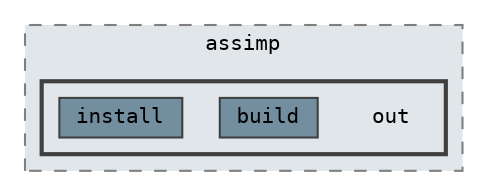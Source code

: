 digraph "C:/Users/s239074/Documents/ogl_renderer/thirdparty/assimp/out"
{
 // LATEX_PDF_SIZE
  bgcolor="transparent";
  edge [fontname=Terminal,fontsize=10,labelfontname=Helvetica,labelfontsize=10];
  node [fontname=Terminal,fontsize=10,shape=box,height=0.2,width=0.4];
  compound=true
  subgraph clusterdir_25a8ce109d2046e0a87a2ff54dc8884d {
    graph [ bgcolor="#e0e6e9", pencolor="grey50", label="assimp", fontname=Terminal,fontsize=10 style="filled,dashed", URL="dir_25a8ce109d2046e0a87a2ff54dc8884d.html",tooltip=""]
  subgraph clusterdir_2f58d89872025ecd9951dad3663ddbcf {
    graph [ bgcolor="#e0e6e9", pencolor="grey25", label="", fontname=Terminal,fontsize=10 style="filled,bold", URL="dir_2f58d89872025ecd9951dad3663ddbcf.html",tooltip=""]
    dir_2f58d89872025ecd9951dad3663ddbcf [shape=plaintext, label="out"];
  dir_bd6037ecf66be26acad4f1313dbbba4d [label="build", fillcolor="#738e9e", color="grey25", style="filled", URL="dir_bd6037ecf66be26acad4f1313dbbba4d.html",tooltip=""];
  dir_086a88c35d8e8b6b048dedb2bfc71241 [label="install", fillcolor="#738e9e", color="grey25", style="filled", URL="dir_086a88c35d8e8b6b048dedb2bfc71241.html",tooltip=""];
  }
  }
}
